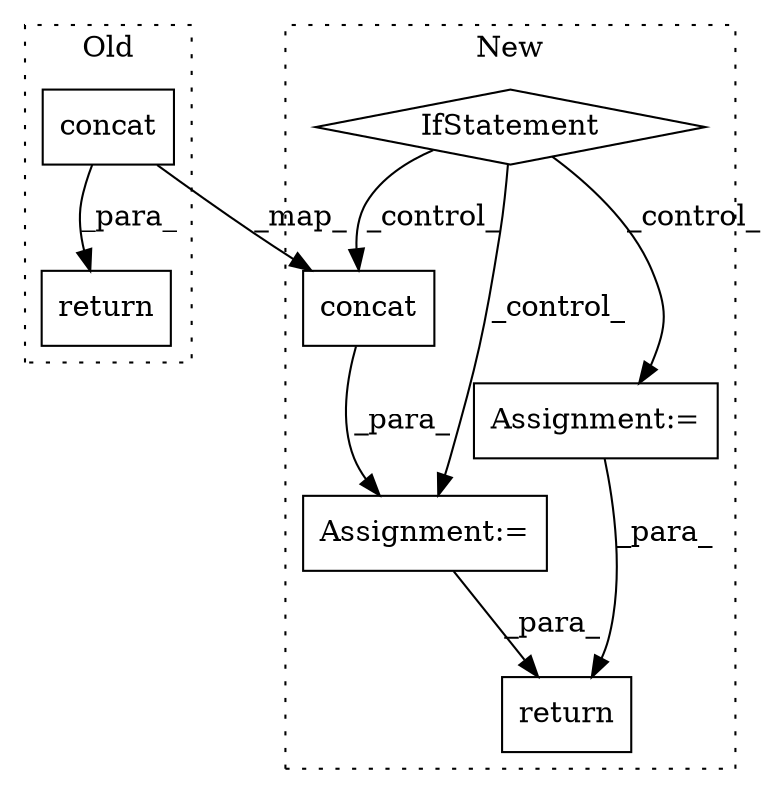digraph G {
subgraph cluster0 {
1 [label="concat" a="32" s="1537,1550" l="7,1" shape="box"];
4 [label="return" a="41" s="1523" l="7" shape="box"];
label = "Old";
style="dotted";
}
subgraph cluster1 {
2 [label="concat" a="32" s="1616,1629" l="7,1" shape="box"];
3 [label="Assignment:=" a="7" s="1608" l="1" shape="box"];
5 [label="return" a="41" s="1677" l="7" shape="box"];
6 [label="Assignment:=" a="7" s="1660" l="1" shape="box"];
7 [label="IfStatement" a="25" s="1580,1590" l="4,2" shape="diamond"];
label = "New";
style="dotted";
}
1 -> 4 [label="_para_"];
1 -> 2 [label="_map_"];
2 -> 3 [label="_para_"];
3 -> 5 [label="_para_"];
6 -> 5 [label="_para_"];
7 -> 3 [label="_control_"];
7 -> 2 [label="_control_"];
7 -> 6 [label="_control_"];
}